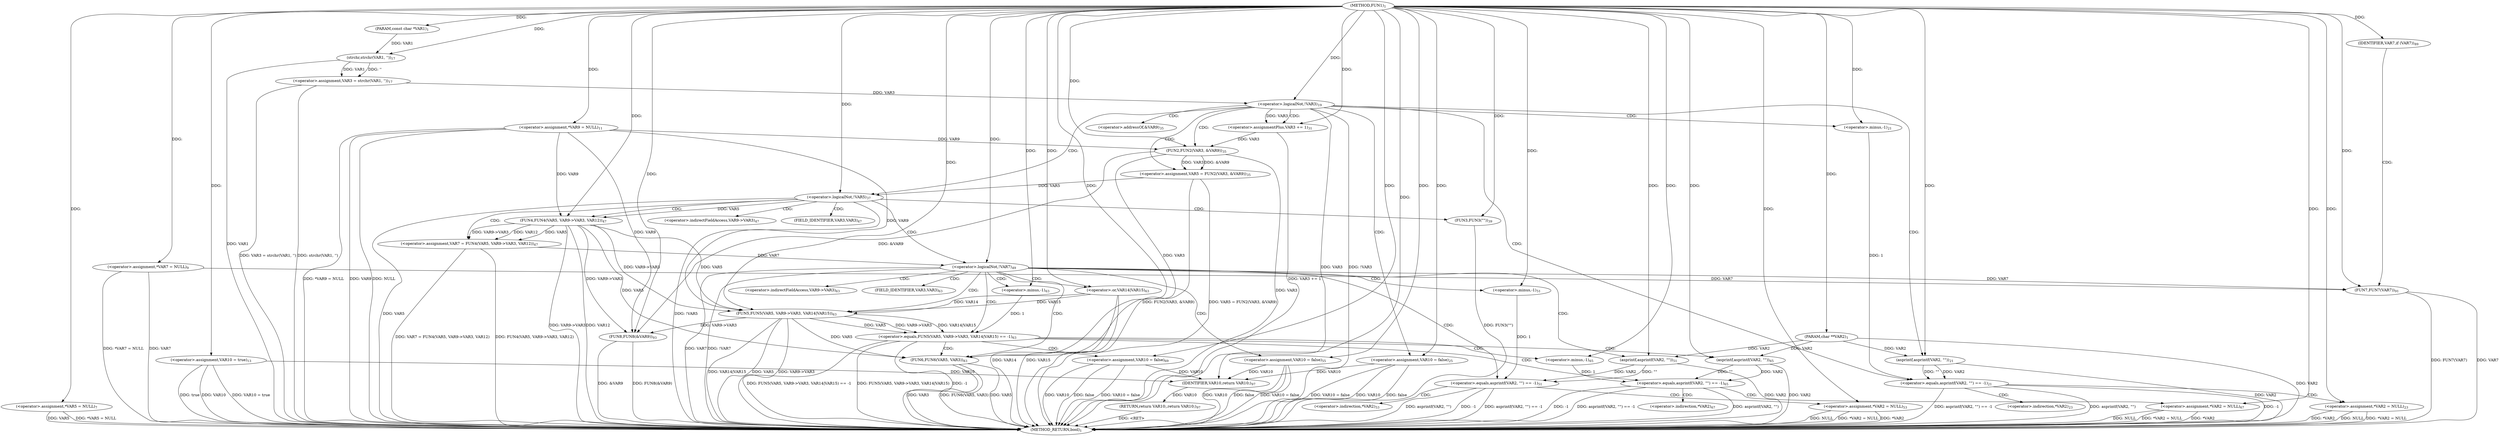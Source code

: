 digraph "FUN1" {  
"8" [label = <(METHOD,FUN1)<SUB>1</SUB>> ]
"143" [label = <(METHOD_RETURN,bool)<SUB>1</SUB>> ]
"9" [label = <(PARAM,const char *VAR1)<SUB>1</SUB>> ]
"10" [label = <(PARAM,char **VAR2)<SUB>1</SUB>> ]
"14" [label = <(&lt;operator&gt;.assignment,*VAR5 = NULL)<SUB>7</SUB>> ]
"18" [label = <(&lt;operator&gt;.assignment,*VAR7 = NULL)<SUB>9</SUB>> ]
"22" [label = <(&lt;operator&gt;.assignment,*VAR9 = NULL)<SUB>11</SUB>> ]
"26" [label = <(&lt;operator&gt;.assignment,VAR10 = true)<SUB>13</SUB>> ]
"29" [label = <(&lt;operator&gt;.assignment,VAR3 = strchr(VAR1, ''))<SUB>17</SUB>> ]
"54" [label = <(&lt;operator&gt;.assignmentPlus,VAR3 += 1)<SUB>31</SUB>> ]
"57" [label = <(&lt;operator&gt;.assignment,VAR5 = FUN2(VAR3, &amp;VAR9))<SUB>35</SUB>> ]
"70" [label = <(&lt;operator&gt;.assignment,VAR7 = FUN4(VAR5, VAR9-&gt;VAR3, VAR12))<SUB>47</SUB>> ]
"129" [label = <(FUN6,FUN6(VAR5, VAR3))<SUB>83</SUB>> ]
"138" [label = <(FUN8,FUN8(&amp;VAR9))<SUB>93</SUB>> ]
"141" [label = <(RETURN,return VAR10;,return VAR10;)<SUB>97</SUB>> ]
"35" [label = <(&lt;operator&gt;.logicalNot,!VAR3)<SUB>19</SUB>> ]
"64" [label = <(&lt;operator&gt;.logicalNot,!VAR5)<SUB>37</SUB>> ]
"79" [label = <(&lt;operator&gt;.logicalNot,!VAR7)<SUB>49</SUB>> ]
"99" [label = <(&lt;operator&gt;.equals,FUN5(VAR5, VAR9-&gt;VAR3, VAR14|VAR15) == -1)<SUB>63</SUB>> ]
"134" [label = <(IDENTIFIER,VAR7,if (VAR7))<SUB>89</SUB>> ]
"142" [label = <(IDENTIFIER,VAR10,return VAR10;)<SUB>97</SUB>> ]
"31" [label = <(strchr,strchr(VAR1, ''))<SUB>17</SUB>> ]
"50" [label = <(&lt;operator&gt;.assignment,VAR10 = false)<SUB>25</SUB>> ]
"59" [label = <(FUN2,FUN2(VAR3, &amp;VAR9))<SUB>35</SUB>> ]
"67" [label = <(FUN3,FUN3(&quot;&quot;))<SUB>39</SUB>> ]
"72" [label = <(FUN4,FUN4(VAR5, VAR9-&gt;VAR3, VAR12))<SUB>47</SUB>> ]
"94" [label = <(&lt;operator&gt;.assignment,VAR10 = false)<SUB>55</SUB>> ]
"123" [label = <(&lt;operator&gt;.assignment,VAR10 = false)<SUB>69</SUB>> ]
"136" [label = <(FUN7,FUN7(VAR7))<SUB>91</SUB>> ]
"39" [label = <(&lt;operator&gt;.equals,asprintf(VAR2, &quot;&quot;) == -1)<SUB>21</SUB>> ]
"83" [label = <(&lt;operator&gt;.equals,asprintf(VAR2, &quot;&quot;) == -1)<SUB>51</SUB>> ]
"100" [label = <(FUN5,FUN5(VAR5, VAR9-&gt;VAR3, VAR14|VAR15))<SUB>63</SUB>> ]
"108" [label = <(&lt;operator&gt;.minus,-1)<SUB>63</SUB>> ]
"112" [label = <(&lt;operator&gt;.equals,asprintf(VAR2, &quot;&quot;) == -1)<SUB>65</SUB>> ]
"46" [label = <(&lt;operator&gt;.assignment,*VAR2 = NULL)<SUB>23</SUB>> ]
"90" [label = <(&lt;operator&gt;.assignment,*VAR2 = NULL)<SUB>53</SUB>> ]
"105" [label = <(&lt;operator&gt;.or,VAR14|VAR15)<SUB>63</SUB>> ]
"119" [label = <(&lt;operator&gt;.assignment,*VAR2 = NULL)<SUB>67</SUB>> ]
"40" [label = <(asprintf,asprintf(VAR2, &quot;&quot;))<SUB>21</SUB>> ]
"43" [label = <(&lt;operator&gt;.minus,-1)<SUB>21</SUB>> ]
"84" [label = <(asprintf,asprintf(VAR2, &quot;&quot;))<SUB>51</SUB>> ]
"87" [label = <(&lt;operator&gt;.minus,-1)<SUB>51</SUB>> ]
"113" [label = <(asprintf,asprintf(VAR2, &quot;&quot;))<SUB>65</SUB>> ]
"116" [label = <(&lt;operator&gt;.minus,-1)<SUB>65</SUB>> ]
"61" [label = <(&lt;operator&gt;.addressOf,&amp;VAR9)<SUB>35</SUB>> ]
"74" [label = <(&lt;operator&gt;.indirectFieldAccess,VAR9-&gt;VAR3)<SUB>47</SUB>> ]
"76" [label = <(FIELD_IDENTIFIER,VAR3,VAR3)<SUB>47</SUB>> ]
"102" [label = <(&lt;operator&gt;.indirectFieldAccess,VAR9-&gt;VAR3)<SUB>63</SUB>> ]
"104" [label = <(FIELD_IDENTIFIER,VAR3,VAR3)<SUB>63</SUB>> ]
"47" [label = <(&lt;operator&gt;.indirection,*VAR2)<SUB>23</SUB>> ]
"91" [label = <(&lt;operator&gt;.indirection,*VAR2)<SUB>53</SUB>> ]
"120" [label = <(&lt;operator&gt;.indirection,*VAR2)<SUB>67</SUB>> ]
  "141" -> "143"  [ label = "DDG: &lt;RET&gt;"] 
  "10" -> "143"  [ label = "DDG: VAR2"] 
  "14" -> "143"  [ label = "DDG: VAR5"] 
  "14" -> "143"  [ label = "DDG: *VAR5 = NULL"] 
  "18" -> "143"  [ label = "DDG: VAR7"] 
  "18" -> "143"  [ label = "DDG: *VAR7 = NULL"] 
  "22" -> "143"  [ label = "DDG: VAR9"] 
  "22" -> "143"  [ label = "DDG: NULL"] 
  "22" -> "143"  [ label = "DDG: *VAR9 = NULL"] 
  "26" -> "143"  [ label = "DDG: VAR10"] 
  "26" -> "143"  [ label = "DDG: VAR10 = true"] 
  "31" -> "143"  [ label = "DDG: VAR1"] 
  "29" -> "143"  [ label = "DDG: strchr(VAR1, '')"] 
  "29" -> "143"  [ label = "DDG: VAR3 = strchr(VAR1, '')"] 
  "35" -> "143"  [ label = "DDG: VAR3"] 
  "35" -> "143"  [ label = "DDG: !VAR3"] 
  "54" -> "143"  [ label = "DDG: VAR3 += 1"] 
  "59" -> "143"  [ label = "DDG: VAR3"] 
  "57" -> "143"  [ label = "DDG: FUN2(VAR3, &amp;VAR9)"] 
  "57" -> "143"  [ label = "DDG: VAR5 = FUN2(VAR3, &amp;VAR9)"] 
  "64" -> "143"  [ label = "DDG: VAR5"] 
  "64" -> "143"  [ label = "DDG: !VAR5"] 
  "72" -> "143"  [ label = "DDG: VAR9-&gt;VAR3"] 
  "70" -> "143"  [ label = "DDG: FUN4(VAR5, VAR9-&gt;VAR3, VAR12)"] 
  "70" -> "143"  [ label = "DDG: VAR7 = FUN4(VAR5, VAR9-&gt;VAR3, VAR12)"] 
  "79" -> "143"  [ label = "DDG: VAR7"] 
  "79" -> "143"  [ label = "DDG: !VAR7"] 
  "100" -> "143"  [ label = "DDG: VAR5"] 
  "100" -> "143"  [ label = "DDG: VAR9-&gt;VAR3"] 
  "105" -> "143"  [ label = "DDG: VAR14"] 
  "100" -> "143"  [ label = "DDG: VAR14|VAR15"] 
  "99" -> "143"  [ label = "DDG: FUN5(VAR5, VAR9-&gt;VAR3, VAR14|VAR15)"] 
  "99" -> "143"  [ label = "DDG: -1"] 
  "99" -> "143"  [ label = "DDG: FUN5(VAR5, VAR9-&gt;VAR3, VAR14|VAR15) == -1"] 
  "113" -> "143"  [ label = "DDG: VAR2"] 
  "112" -> "143"  [ label = "DDG: asprintf(VAR2, &quot;&quot;)"] 
  "112" -> "143"  [ label = "DDG: -1"] 
  "112" -> "143"  [ label = "DDG: asprintf(VAR2, &quot;&quot;) == -1"] 
  "119" -> "143"  [ label = "DDG: *VAR2"] 
  "119" -> "143"  [ label = "DDG: NULL"] 
  "119" -> "143"  [ label = "DDG: *VAR2 = NULL"] 
  "123" -> "143"  [ label = "DDG: VAR10"] 
  "123" -> "143"  [ label = "DDG: false"] 
  "123" -> "143"  [ label = "DDG: VAR10 = false"] 
  "84" -> "143"  [ label = "DDG: VAR2"] 
  "83" -> "143"  [ label = "DDG: asprintf(VAR2, &quot;&quot;)"] 
  "83" -> "143"  [ label = "DDG: -1"] 
  "83" -> "143"  [ label = "DDG: asprintf(VAR2, &quot;&quot;) == -1"] 
  "90" -> "143"  [ label = "DDG: *VAR2"] 
  "90" -> "143"  [ label = "DDG: NULL"] 
  "90" -> "143"  [ label = "DDG: *VAR2 = NULL"] 
  "94" -> "143"  [ label = "DDG: VAR10"] 
  "94" -> "143"  [ label = "DDG: false"] 
  "94" -> "143"  [ label = "DDG: VAR10 = false"] 
  "129" -> "143"  [ label = "DDG: VAR5"] 
  "129" -> "143"  [ label = "DDG: VAR3"] 
  "129" -> "143"  [ label = "DDG: FUN6(VAR5, VAR3)"] 
  "67" -> "143"  [ label = "DDG: FUN3(&quot;&quot;)"] 
  "40" -> "143"  [ label = "DDG: VAR2"] 
  "39" -> "143"  [ label = "DDG: asprintf(VAR2, &quot;&quot;)"] 
  "39" -> "143"  [ label = "DDG: -1"] 
  "39" -> "143"  [ label = "DDG: asprintf(VAR2, &quot;&quot;) == -1"] 
  "46" -> "143"  [ label = "DDG: *VAR2"] 
  "46" -> "143"  [ label = "DDG: NULL"] 
  "46" -> "143"  [ label = "DDG: *VAR2 = NULL"] 
  "50" -> "143"  [ label = "DDG: VAR10"] 
  "50" -> "143"  [ label = "DDG: false"] 
  "50" -> "143"  [ label = "DDG: VAR10 = false"] 
  "136" -> "143"  [ label = "DDG: VAR7"] 
  "136" -> "143"  [ label = "DDG: FUN7(VAR7)"] 
  "138" -> "143"  [ label = "DDG: &amp;VAR9"] 
  "138" -> "143"  [ label = "DDG: FUN8(&amp;VAR9)"] 
  "105" -> "143"  [ label = "DDG: VAR15"] 
  "26" -> "143"  [ label = "DDG: true"] 
  "72" -> "143"  [ label = "DDG: VAR12"] 
  "8" -> "9"  [ label = "DDG: "] 
  "8" -> "10"  [ label = "DDG: "] 
  "8" -> "14"  [ label = "DDG: "] 
  "8" -> "18"  [ label = "DDG: "] 
  "8" -> "22"  [ label = "DDG: "] 
  "8" -> "26"  [ label = "DDG: "] 
  "31" -> "29"  [ label = "DDG: VAR1"] 
  "31" -> "29"  [ label = "DDG: ''"] 
  "8" -> "54"  [ label = "DDG: "] 
  "59" -> "57"  [ label = "DDG: VAR3"] 
  "59" -> "57"  [ label = "DDG: &amp;VAR9"] 
  "72" -> "70"  [ label = "DDG: VAR5"] 
  "72" -> "70"  [ label = "DDG: VAR9-&gt;VAR3"] 
  "72" -> "70"  [ label = "DDG: VAR12"] 
  "142" -> "141"  [ label = "DDG: VAR10"] 
  "35" -> "54"  [ label = "DDG: VAR3"] 
  "72" -> "129"  [ label = "DDG: VAR5"] 
  "100" -> "129"  [ label = "DDG: VAR5"] 
  "8" -> "129"  [ label = "DDG: "] 
  "59" -> "129"  [ label = "DDG: VAR3"] 
  "8" -> "134"  [ label = "DDG: "] 
  "59" -> "138"  [ label = "DDG: &amp;VAR9"] 
  "22" -> "138"  [ label = "DDG: VAR9"] 
  "72" -> "138"  [ label = "DDG: VAR9-&gt;VAR3"] 
  "100" -> "138"  [ label = "DDG: VAR9-&gt;VAR3"] 
  "8" -> "138"  [ label = "DDG: "] 
  "123" -> "142"  [ label = "DDG: VAR10"] 
  "50" -> "142"  [ label = "DDG: VAR10"] 
  "94" -> "142"  [ label = "DDG: VAR10"] 
  "26" -> "142"  [ label = "DDG: VAR10"] 
  "8" -> "142"  [ label = "DDG: "] 
  "9" -> "31"  [ label = "DDG: VAR1"] 
  "8" -> "31"  [ label = "DDG: "] 
  "29" -> "35"  [ label = "DDG: VAR3"] 
  "8" -> "35"  [ label = "DDG: "] 
  "8" -> "50"  [ label = "DDG: "] 
  "54" -> "59"  [ label = "DDG: VAR3"] 
  "8" -> "59"  [ label = "DDG: "] 
  "22" -> "59"  [ label = "DDG: VAR9"] 
  "57" -> "64"  [ label = "DDG: VAR5"] 
  "8" -> "64"  [ label = "DDG: "] 
  "64" -> "72"  [ label = "DDG: VAR5"] 
  "8" -> "72"  [ label = "DDG: "] 
  "22" -> "72"  [ label = "DDG: VAR9"] 
  "70" -> "79"  [ label = "DDG: VAR7"] 
  "8" -> "79"  [ label = "DDG: "] 
  "8" -> "94"  [ label = "DDG: "] 
  "100" -> "99"  [ label = "DDG: VAR5"] 
  "100" -> "99"  [ label = "DDG: VAR9-&gt;VAR3"] 
  "100" -> "99"  [ label = "DDG: VAR14|VAR15"] 
  "108" -> "99"  [ label = "DDG: 1"] 
  "8" -> "123"  [ label = "DDG: "] 
  "8" -> "67"  [ label = "DDG: "] 
  "72" -> "100"  [ label = "DDG: VAR5"] 
  "8" -> "100"  [ label = "DDG: "] 
  "22" -> "100"  [ label = "DDG: VAR9"] 
  "72" -> "100"  [ label = "DDG: VAR9-&gt;VAR3"] 
  "105" -> "100"  [ label = "DDG: VAR14"] 
  "105" -> "100"  [ label = "DDG: VAR15"] 
  "8" -> "108"  [ label = "DDG: "] 
  "18" -> "136"  [ label = "DDG: VAR7"] 
  "79" -> "136"  [ label = "DDG: VAR7"] 
  "8" -> "136"  [ label = "DDG: "] 
  "40" -> "39"  [ label = "DDG: VAR2"] 
  "40" -> "39"  [ label = "DDG: &quot;&quot;"] 
  "43" -> "39"  [ label = "DDG: 1"] 
  "8" -> "46"  [ label = "DDG: "] 
  "84" -> "83"  [ label = "DDG: VAR2"] 
  "84" -> "83"  [ label = "DDG: &quot;&quot;"] 
  "87" -> "83"  [ label = "DDG: 1"] 
  "8" -> "90"  [ label = "DDG: "] 
  "8" -> "105"  [ label = "DDG: "] 
  "113" -> "112"  [ label = "DDG: VAR2"] 
  "113" -> "112"  [ label = "DDG: &quot;&quot;"] 
  "116" -> "112"  [ label = "DDG: 1"] 
  "8" -> "119"  [ label = "DDG: "] 
  "10" -> "40"  [ label = "DDG: VAR2"] 
  "8" -> "40"  [ label = "DDG: "] 
  "8" -> "43"  [ label = "DDG: "] 
  "10" -> "84"  [ label = "DDG: VAR2"] 
  "8" -> "84"  [ label = "DDG: "] 
  "8" -> "87"  [ label = "DDG: "] 
  "10" -> "113"  [ label = "DDG: VAR2"] 
  "8" -> "113"  [ label = "DDG: "] 
  "8" -> "116"  [ label = "DDG: "] 
  "35" -> "64"  [ label = "CDG: "] 
  "35" -> "57"  [ label = "CDG: "] 
  "35" -> "40"  [ label = "CDG: "] 
  "35" -> "50"  [ label = "CDG: "] 
  "35" -> "59"  [ label = "CDG: "] 
  "35" -> "54"  [ label = "CDG: "] 
  "35" -> "43"  [ label = "CDG: "] 
  "35" -> "61"  [ label = "CDG: "] 
  "35" -> "39"  [ label = "CDG: "] 
  "64" -> "72"  [ label = "CDG: "] 
  "64" -> "67"  [ label = "CDG: "] 
  "64" -> "74"  [ label = "CDG: "] 
  "64" -> "76"  [ label = "CDG: "] 
  "64" -> "79"  [ label = "CDG: "] 
  "64" -> "70"  [ label = "CDG: "] 
  "79" -> "94"  [ label = "CDG: "] 
  "79" -> "99"  [ label = "CDG: "] 
  "79" -> "84"  [ label = "CDG: "] 
  "79" -> "102"  [ label = "CDG: "] 
  "79" -> "104"  [ label = "CDG: "] 
  "79" -> "87"  [ label = "CDG: "] 
  "79" -> "129"  [ label = "CDG: "] 
  "79" -> "83"  [ label = "CDG: "] 
  "79" -> "105"  [ label = "CDG: "] 
  "79" -> "100"  [ label = "CDG: "] 
  "79" -> "108"  [ label = "CDG: "] 
  "99" -> "113"  [ label = "CDG: "] 
  "99" -> "116"  [ label = "CDG: "] 
  "99" -> "123"  [ label = "CDG: "] 
  "99" -> "112"  [ label = "CDG: "] 
  "99" -> "129"  [ label = "CDG: "] 
  "134" -> "136"  [ label = "CDG: "] 
  "39" -> "47"  [ label = "CDG: "] 
  "39" -> "46"  [ label = "CDG: "] 
  "83" -> "91"  [ label = "CDG: "] 
  "83" -> "90"  [ label = "CDG: "] 
  "112" -> "120"  [ label = "CDG: "] 
  "112" -> "119"  [ label = "CDG: "] 
}
